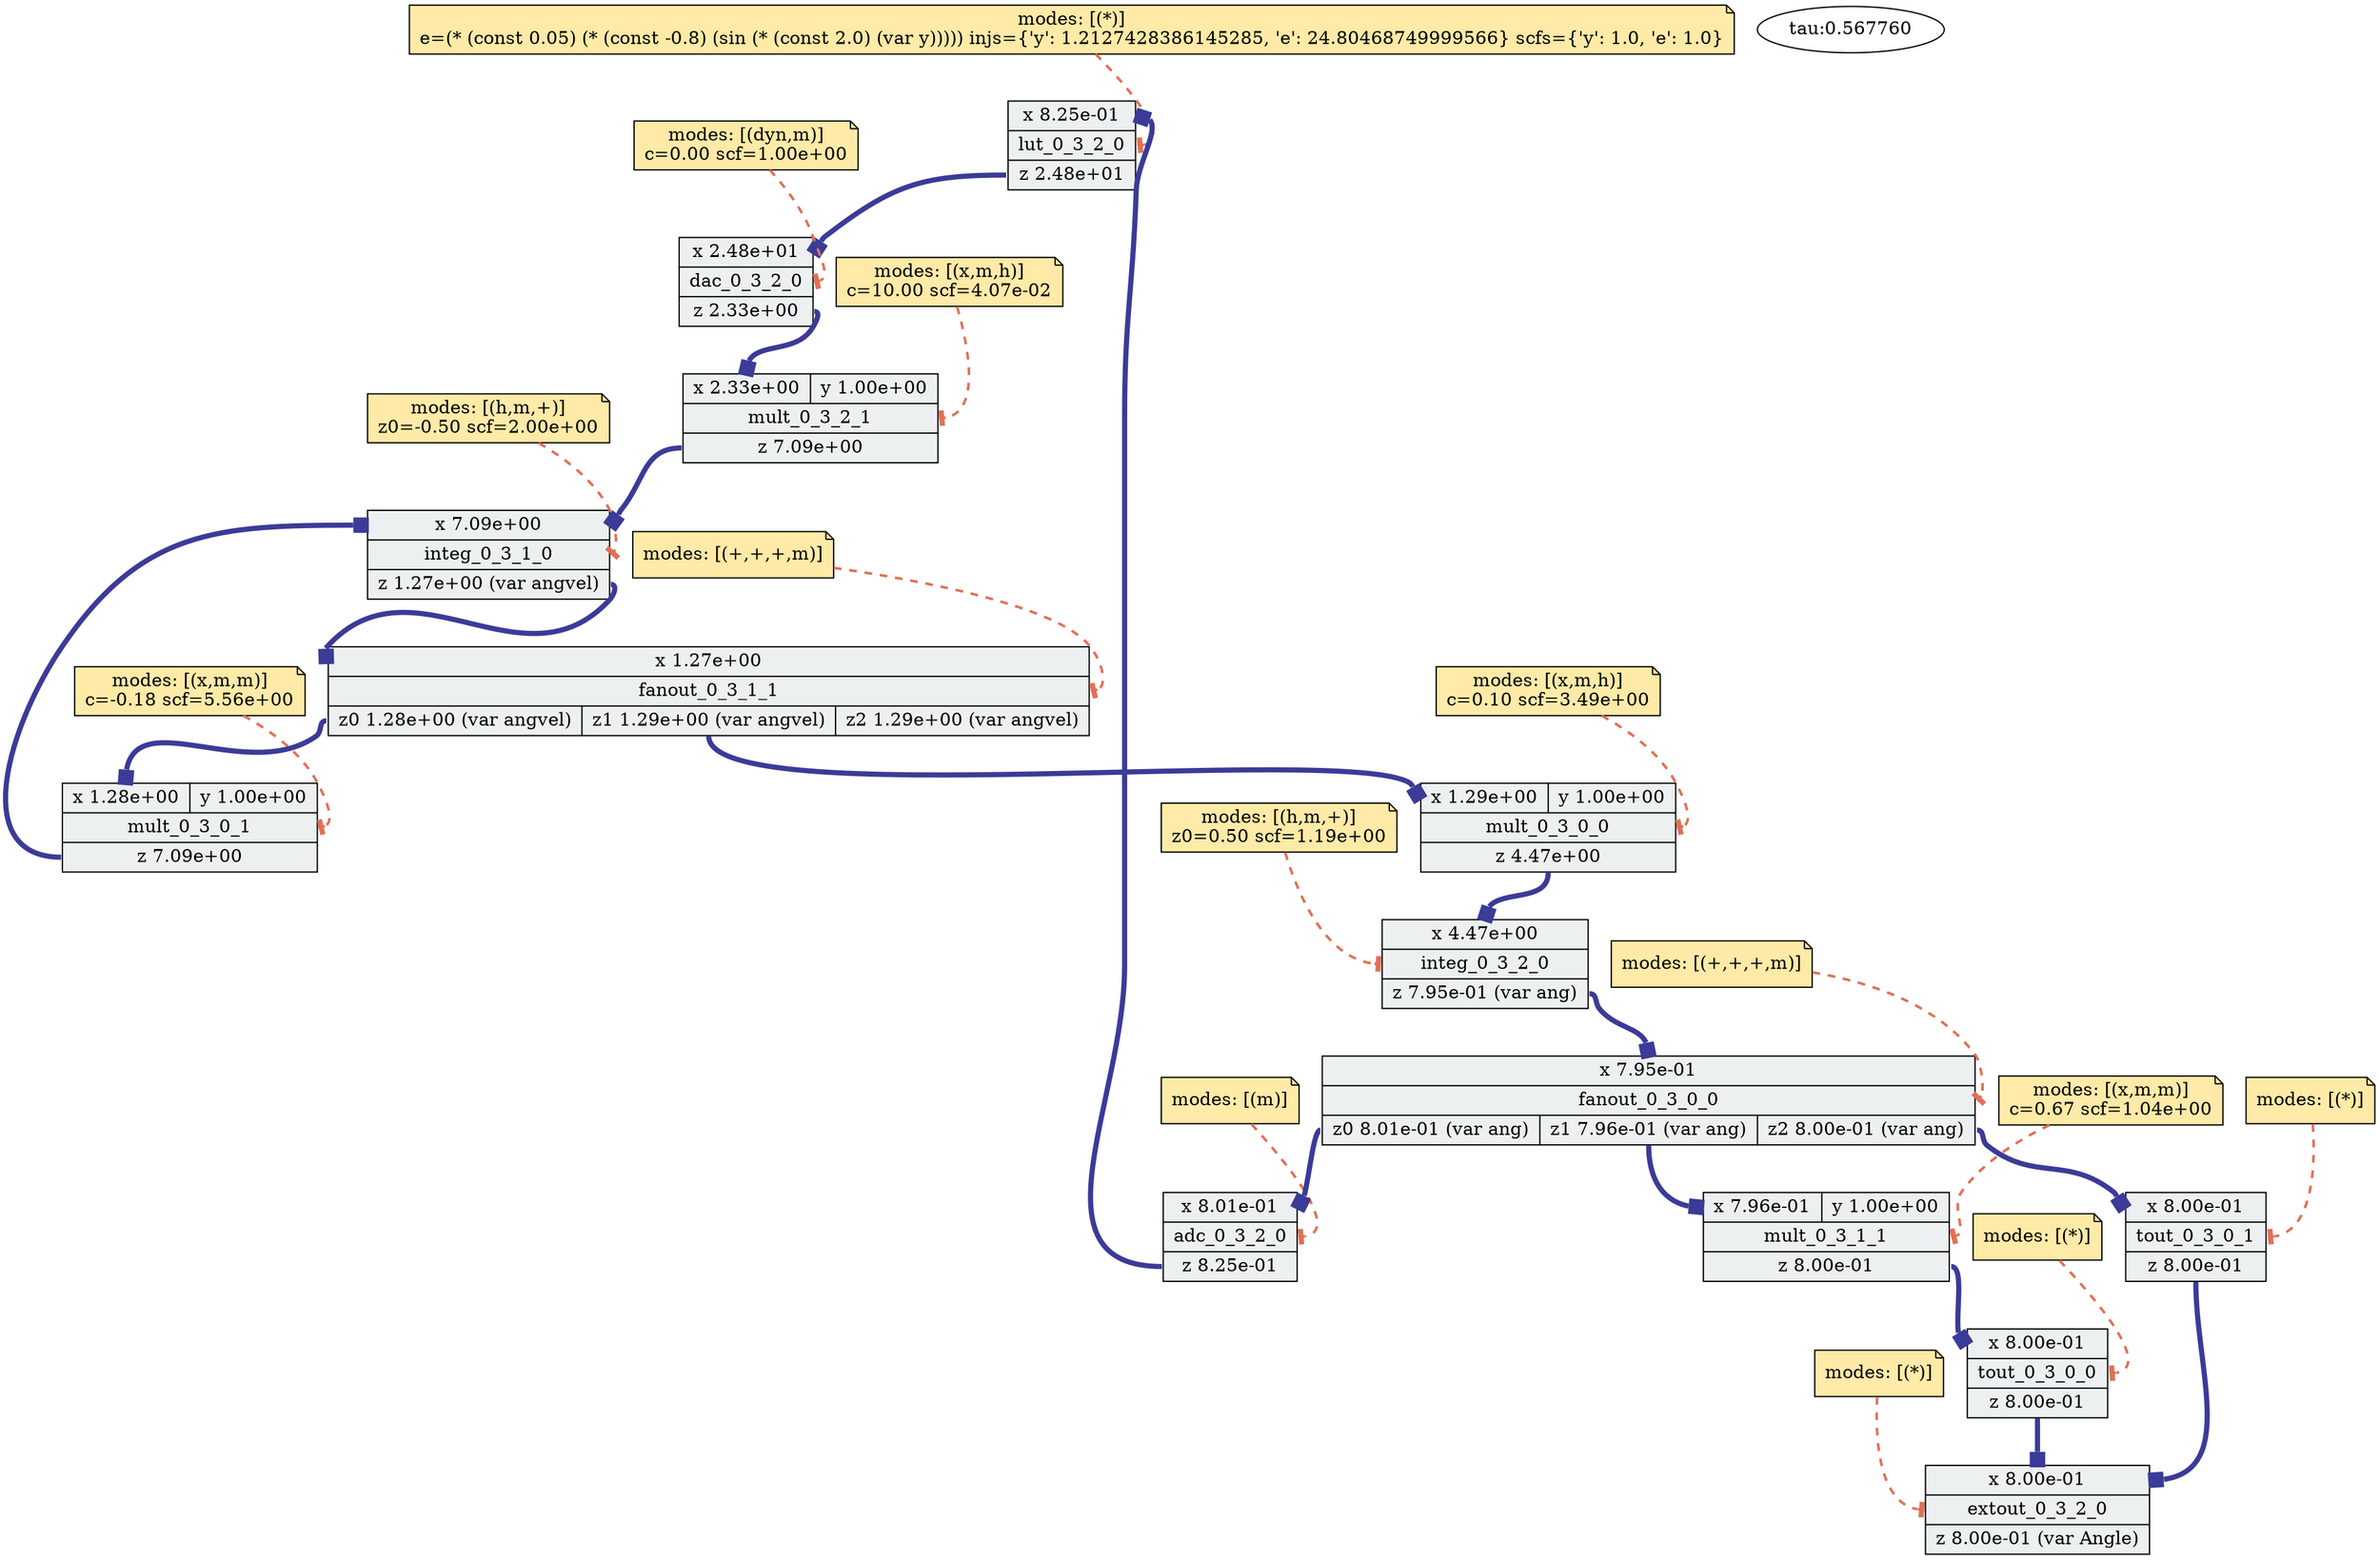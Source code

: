 digraph "adp-viz" {
	graph [overlap=false splines=true]
	shape=record
	lut_0_3_2_0 [label="{{<x> x
 8.25e-01} |<block> lut_0_3_2_0| {<z> z
 2.48e+01}}" fillcolor="#ecf0f1" shape=record style=filled]
	"lut_0_3_2_0-config" [label="\modes: [(*)]
e=(* (const 0.05) (* (const -0.8) (sin (* (const 2.0) (var y))))) injs={'y': 1.2127428386145285, 'e': 24.80468749999566} scfs={'y': 1.0, 'e': 1.0}" fillcolor="#ffeaa7" shape=note style=filled]
	"lut_0_3_2_0-config" -> lut_0_3_2_0:block [arrowhead=tee arrowtail=normal color="#e17055" penwidth=2 style=dashed]
	shape=record
	adc_0_3_2_0 [label="{{<x> x
 8.01e-01} |<block> adc_0_3_2_0| {<z> z
 8.25e-01}}" fillcolor="#ecf0f1" shape=record style=filled]
	"adc_0_3_2_0-config" [label="\modes: [(m)]" fillcolor="#ffeaa7" shape=note style=filled]
	"adc_0_3_2_0-config" -> adc_0_3_2_0:block [arrowhead=tee arrowtail=normal color="#e17055" penwidth=2 style=dashed]
	shape=record
	dac_0_3_2_0 [label="{{<x> x
 2.48e+01} |<block> dac_0_3_2_0| {<z> z
 2.33e+00}}" fillcolor="#ecf0f1" shape=record style=filled]
	"dac_0_3_2_0-config" [label="\modes: [(dyn,m)]
c=0.00 scf=1.00e+00" fillcolor="#ffeaa7" shape=note style=filled]
	"dac_0_3_2_0-config" -> dac_0_3_2_0:block [arrowhead=tee arrowtail=normal color="#e17055" penwidth=2 style=dashed]
	shape=record
	integ_0_3_1_0 [label="{{<x> x
 7.09e+00} |<block> integ_0_3_1_0| {<z> z
 1.27e+00
 (var angvel)}}" fillcolor="#ecf0f1" shape=record style=filled]
	"integ_0_3_1_0-config" [label="\modes: [(h,m,+)]
z0=-0.50 scf=2.00e+00" fillcolor="#ffeaa7" shape=note style=filled]
	"integ_0_3_1_0-config" -> integ_0_3_1_0:block [arrowhead=tee arrowtail=normal color="#e17055" penwidth=2 style=dashed]
	shape=record
	integ_0_3_2_0 [label="{{<x> x
 4.47e+00} |<block> integ_0_3_2_0| {<z> z
 7.95e-01
 (var ang)}}" fillcolor="#ecf0f1" shape=record style=filled]
	"integ_0_3_2_0-config" [label="\modes: [(h,m,+)]
z0=0.50 scf=1.19e+00" fillcolor="#ffeaa7" shape=note style=filled]
	"integ_0_3_2_0-config" -> integ_0_3_2_0:block [arrowhead=tee arrowtail=normal color="#e17055" penwidth=2 style=dashed]
	shape=record
	mult_0_3_0_1 [label="{{<x> x
 1.28e+00|<y> y
 1.00e+00} |<block> mult_0_3_0_1| {<z> z
 7.09e+00}}" fillcolor="#ecf0f1" shape=record style=filled]
	"mult_0_3_0_1-config" [label="\modes: [(x,m,m)]
c=-0.18 scf=5.56e+00" fillcolor="#ffeaa7" shape=note style=filled]
	"mult_0_3_0_1-config" -> mult_0_3_0_1:block [arrowhead=tee arrowtail=normal color="#e17055" penwidth=2 style=dashed]
	shape=record
	mult_0_3_2_1 [label="{{<x> x
 2.33e+00|<y> y
 1.00e+00} |<block> mult_0_3_2_1| {<z> z
 7.09e+00}}" fillcolor="#ecf0f1" shape=record style=filled]
	"mult_0_3_2_1-config" [label="\modes: [(x,m,h)]
c=10.00 scf=4.07e-02" fillcolor="#ffeaa7" shape=note style=filled]
	"mult_0_3_2_1-config" -> mult_0_3_2_1:block [arrowhead=tee arrowtail=normal color="#e17055" penwidth=2 style=dashed]
	shape=record
	mult_0_3_0_0 [label="{{<x> x
 1.29e+00|<y> y
 1.00e+00} |<block> mult_0_3_0_0| {<z> z
 4.47e+00}}" fillcolor="#ecf0f1" shape=record style=filled]
	"mult_0_3_0_0-config" [label="\modes: [(x,m,h)]
c=0.10 scf=3.49e+00" fillcolor="#ffeaa7" shape=note style=filled]
	"mult_0_3_0_0-config" -> mult_0_3_0_0:block [arrowhead=tee arrowtail=normal color="#e17055" penwidth=2 style=dashed]
	shape=record
	mult_0_3_1_1 [label="{{<x> x
 7.96e-01|<y> y
 1.00e+00} |<block> mult_0_3_1_1| {<z> z
 8.00e-01}}" fillcolor="#ecf0f1" shape=record style=filled]
	"mult_0_3_1_1-config" [label="\modes: [(x,m,m)]
c=0.67 scf=1.04e+00" fillcolor="#ffeaa7" shape=note style=filled]
	"mult_0_3_1_1-config" -> mult_0_3_1_1:block [arrowhead=tee arrowtail=normal color="#e17055" penwidth=2 style=dashed]
	shape=record
	extout_0_3_2_0 [label="{{<x> x
 8.00e-01} |<block> extout_0_3_2_0| {<z> z
 8.00e-01
 (var Angle)}}" fillcolor="#ecf0f1" shape=record style=filled]
	"extout_0_3_2_0-config" [label="\modes: [(*)]" fillcolor="#ffeaa7" shape=note style=filled]
	"extout_0_3_2_0-config" -> extout_0_3_2_0:block [arrowhead=tee arrowtail=normal color="#e17055" penwidth=2 style=dashed]
	shape=record
	fanout_0_3_1_1 [label="{{<x> x
 1.27e+00} |<block> fanout_0_3_1_1| {<z0> z0
 1.28e+00
 (var angvel)|<z1> z1
 1.29e+00
 (var angvel)|<z2> z2
 1.29e+00
 (var angvel)}}" fillcolor="#ecf0f1" shape=record style=filled]
	"fanout_0_3_1_1-config" [label="\modes: [(+,+,+,m)]" fillcolor="#ffeaa7" shape=note style=filled]
	"fanout_0_3_1_1-config" -> fanout_0_3_1_1:block [arrowhead=tee arrowtail=normal color="#e17055" penwidth=2 style=dashed]
	shape=record
	fanout_0_3_0_0 [label="{{<x> x
 7.95e-01} |<block> fanout_0_3_0_0| {<z0> z0
 8.01e-01
 (var ang)|<z1> z1
 7.96e-01
 (var ang)|<z2> z2
 8.00e-01
 (var ang)}}" fillcolor="#ecf0f1" shape=record style=filled]
	"fanout_0_3_0_0-config" [label="\modes: [(+,+,+,m)]" fillcolor="#ffeaa7" shape=note style=filled]
	"fanout_0_3_0_0-config" -> fanout_0_3_0_0:block [arrowhead=tee arrowtail=normal color="#e17055" penwidth=2 style=dashed]
	shape=record
	tout_0_3_0_0 [label="{{<x> x
 8.00e-01} |<block> tout_0_3_0_0| {<z> z
 8.00e-01}}" fillcolor="#ecf0f1" shape=record style=filled]
	"tout_0_3_0_0-config" [label="\modes: [(*)]" fillcolor="#ffeaa7" shape=note style=filled]
	"tout_0_3_0_0-config" -> tout_0_3_0_0:block [arrowhead=tee arrowtail=normal color="#e17055" penwidth=2 style=dashed]
	shape=record
	tout_0_3_0_1 [label="{{<x> x
 8.00e-01} |<block> tout_0_3_0_1| {<z> z
 8.00e-01}}" fillcolor="#ecf0f1" shape=record style=filled]
	"tout_0_3_0_1-config" [label="\modes: [(*)]" fillcolor="#ffeaa7" shape=note style=filled]
	"tout_0_3_0_1-config" -> tout_0_3_0_1:block [arrowhead=tee arrowtail=normal color="#e17055" penwidth=2 style=dashed]
	adc_0_3_2_0:z -> lut_0_3_2_0:x [arrowhead=box arrowtail=normal color="#3B3B98" penwidth=4]
	lut_0_3_2_0:z -> dac_0_3_2_0:x [arrowhead=box arrowtail=normal color="#3B3B98" penwidth=4]
	dac_0_3_2_0:z -> mult_0_3_2_1:x [arrowhead=box arrowtail=normal color="#3B3B98" penwidth=4]
	mult_0_3_0_1:z -> integ_0_3_1_0:x [arrowhead=box arrowtail=normal color="#3B3B98" penwidth=4]
	mult_0_3_2_1:z -> integ_0_3_1_0:x [arrowhead=box arrowtail=normal color="#3B3B98" penwidth=4]
	mult_0_3_0_0:z -> integ_0_3_2_0:x [arrowhead=box arrowtail=normal color="#3B3B98" penwidth=4]
	mult_0_3_1_1:z -> tout_0_3_0_0:x [arrowhead=box arrowtail=normal color="#3B3B98" penwidth=4]
	tout_0_3_0_0:z -> extout_0_3_2_0:x [arrowhead=box arrowtail=normal color="#3B3B98" penwidth=4]
	integ_0_3_1_0:z -> fanout_0_3_1_1:x [arrowhead=box arrowtail=normal color="#3B3B98" penwidth=4]
	integ_0_3_2_0:z -> fanout_0_3_0_0:x [arrowhead=box arrowtail=normal color="#3B3B98" penwidth=4]
	fanout_0_3_1_1:z0 -> mult_0_3_0_1:x [arrowhead=box arrowtail=normal color="#3B3B98" penwidth=4]
	fanout_0_3_1_1:z1 -> mult_0_3_0_0:x [arrowhead=box arrowtail=normal color="#3B3B98" penwidth=4]
	fanout_0_3_0_0:z0 -> adc_0_3_2_0:x [arrowhead=box arrowtail=normal color="#3B3B98" penwidth=4]
	fanout_0_3_0_0:z1 -> mult_0_3_1_1:x [arrowhead=box arrowtail=normal color="#3B3B98" penwidth=4]
	fanout_0_3_0_0:z2 -> tout_0_3_0_1:x [arrowhead=box arrowtail=normal color="#3B3B98" penwidth=4]
	tout_0_3_0_1:z -> extout_0_3_2_0:x [arrowhead=box arrowtail=normal color="#3B3B98" penwidth=4]
	time_const [label="tau:0.567760"]
}
